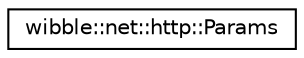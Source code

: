 digraph G
{
  edge [fontname="Helvetica",fontsize="10",labelfontname="Helvetica",labelfontsize="10"];
  node [fontname="Helvetica",fontsize="10",shape=record];
  rankdir="LR";
  Node1 [label="wibble::net::http::Params",height=0.2,width=0.4,color="black", fillcolor="white", style="filled",URL="$structwibble_1_1net_1_1http_1_1Params.html",tooltip="Parse and store HTTP query parameters."];
}

